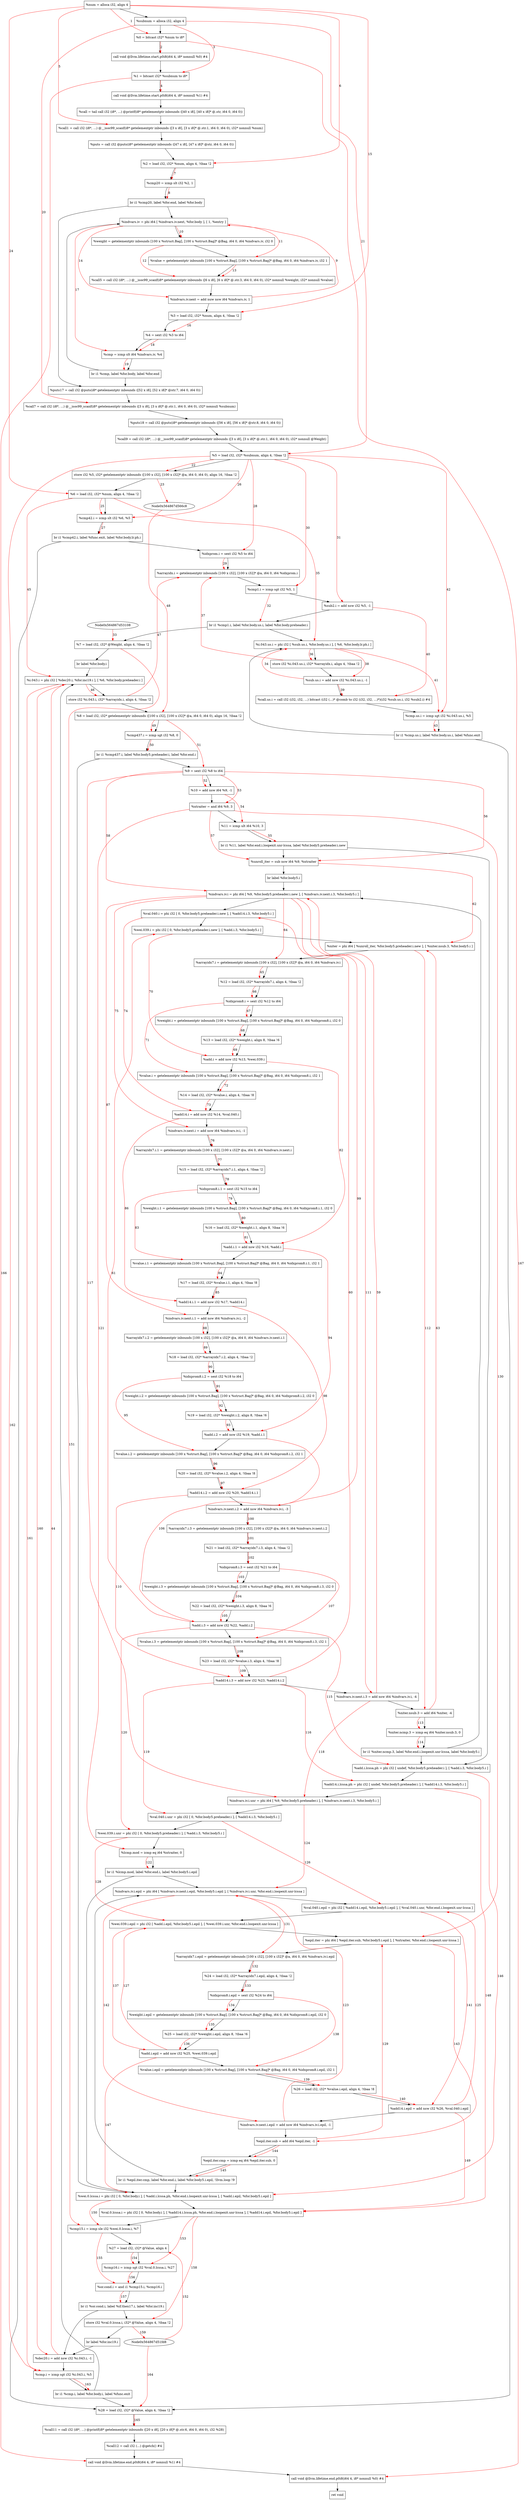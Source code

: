 digraph "CDFG for'main' function" {
	Node0x564867d56c78[shape=record, label="  %num = alloca i32, align 4"]
	Node0x564867d57f18[shape=record, label="  %subnum = alloca i32, align 4"]
	Node0x564867d5d4d8[shape=record, label="  %0 = bitcast i32* %num to i8*"]
	Node0x564867d5d6e8[shape=record, label="  call void @llvm.lifetime.start.p0i8(i64 4, i8* nonnull %0) #4"]
	Node0x564867d5d7a8[shape=record, label="  %1 = bitcast i32* %subnum to i8*"]
	Node0x564867d5d858[shape=record, label="  call void @llvm.lifetime.start.p0i8(i64 4, i8* nonnull %1) #4"]
	Node0x564867d5daa0[shape=record, label="  %call = tail call i32 (i8*, ...) @printf(i8* getelementptr inbounds ([40 x i8], [40 x i8]* @.str, i64 0, i64 0))"]
	Node0x564867d5dd48[shape=record, label="  %call1 = call i32 (i8*, ...) @__isoc99_scanf(i8* getelementptr inbounds ([3 x i8], [3 x i8]* @.str.1, i64 0, i64 0), i32* nonnull %num)"]
	Node0x564867d5dfe0[shape=record, label="  %puts = call i32 @puts(i8* getelementptr inbounds ([47 x i8], [47 x i8]* @str, i64 0, i64 0))"]
	Node0x564867d5e0b8[shape=record, label="  %2 = load i32, i32* %num, align 4, !tbaa !2"]
	Node0x564867d5e160[shape=record, label="  %cmp20 = icmp slt i32 %2, 1"]
	Node0x564867d5e398[shape=record, label="  br i1 %cmp20, label %for.end, label %for.body"]
	Node0x564867d5e478[shape=record, label="  %indvars.iv = phi i64 [ %indvars.iv.next, %for.body ], [ 1, %entry ]"]
	Node0x564867d5e5a0[shape=record, label="  %weight = getelementptr inbounds [100 x %struct.Bag], [100 x %struct.Bag]* @Bag, i64 0, i64 %indvars.iv, i32 0"]
	Node0x564867d5e670[shape=record, label="  %value = getelementptr inbounds [100 x %struct.Bag], [100 x %struct.Bag]* @Bag, i64 0, i64 %indvars.iv, i32 1"]
	Node0x564867d5e830[shape=record, label="  %call5 = call i32 (i8*, ...) @__isoc99_scanf(i8* getelementptr inbounds ([6 x i8], [6 x i8]* @.str.3, i64 0, i64 0), i32* nonnull %weight, i32* nonnull %value)"]
	Node0x564867d5eaa0[shape=record, label="  %indvars.iv.next = add nuw nsw i64 %indvars.iv, 1"]
	Node0x564867d5e308[shape=record, label="  %3 = load i32, i32* %num, align 4, !tbaa !2"]
	Node0x564867d5eaf8[shape=record, label="  %4 = sext i32 %3 to i64"]
	Node0x564867d5ebc0[shape=record, label="  %cmp = icmp slt i64 %indvars.iv, %4"]
	Node0x564867d5ec68[shape=record, label="  br i1 %cmp, label %for.body, label %for.end"]
	Node0x564867d5ed80[shape=record, label="  %puts17 = call i32 @puts(i8* getelementptr inbounds ([52 x i8], [52 x i8]* @str.7, i64 0, i64 0))"]
	Node0x564867d5ee88[shape=record, label="  %call7 = call i32 (i8*, ...) @__isoc99_scanf(i8* getelementptr inbounds ([3 x i8], [3 x i8]* @.str.1, i64 0, i64 0), i32* nonnull %subnum)"]
	Node0x564867d5f000[shape=record, label="  %puts18 = call i32 @puts(i8* getelementptr inbounds ([56 x i8], [56 x i8]* @str.8, i64 0, i64 0))"]
	Node0x564867d5f108[shape=record, label="  %call9 = call i32 (i8*, ...) @__isoc99_scanf(i8* getelementptr inbounds ([3 x i8], [3 x i8]* @.str.1, i64 0, i64 0), i32* nonnull @Weight)"]
	Node0x564867d5e228[shape=record, label="  %5 = load i32, i32* %subnum, align 4, !tbaa !2"]
	Node0x564867d5f200[shape=record, label="  store i32 %5, i32* getelementptr inbounds ([100 x i32], [100 x i32]* @a, i64 0, i64 0), align 16, !tbaa !2"]
	Node0x564867d5f268[shape=record, label="  %6 = load i32, i32* %num, align 4, !tbaa !2"]
	Node0x564867d5f2e0[shape=record, label="  %cmp42.i = icmp slt i32 %6, %5"]
	Node0x564867d5f518[shape=record, label="  br i1 %cmp42.i, label %func.exit, label %for.body.lr.ph.i"]
	Node0x564867d5f468[shape=record, label="  %idxprom.i = sext i32 %5 to i64"]
	Node0x564867d5f5d8[shape=record, label="  %arrayidx.i = getelementptr inbounds [100 x i32], [100 x i32]* @a, i64 0, i64 %idxprom.i"]
	Node0x564867d5f690[shape=record, label="  %cmp1.i = icmp sgt i32 %5, 1"]
	Node0x564867d5fa20[shape=record, label="  %sub2.i = add nsw i32 %5, -1"]
	Node0x564867d5fcd8[shape=record, label="  br i1 %cmp1.i, label %for.body.us.i, label %for.body.preheader.i"]
	Node0x564867d5fc28[shape=record, label="  %7 = load i32, i32* @Weight, align 4, !tbaa !2"]
	Node0x564867d5fde8[shape=record, label="  br label %for.body.i"]
	Node0x564867d5fec8[shape=record, label="  %i.043.us.i = phi i32 [ %sub.us.i, %for.body.us.i ], [ %6, %for.body.lr.ph.i ]"]
	Node0x564867d5ff90[shape=record, label="  store i32 %i.043.us.i, i32* %arrayidx.i, align 4, !tbaa !2"]
	Node0x564867d60010[shape=record, label="  %sub.us.i = add nsw i32 %i.043.us.i, -1"]
	Node0x564867d60098[shape=record, label="  %call.us.i = call i32 (i32, i32, ...) bitcast (i32 (...)* @comb to i32 (i32, i32, ...)*)(i32 %sub.us.i, i32 %sub2.i) #4"]
	Node0x564867d60190[shape=record, label="  %cmp.us.i = icmp sgt i32 %i.043.us.i, %5"]
	Node0x564867d60218[shape=record, label="  br i1 %cmp.us.i, label %for.body.us.i, label %func.exit"]
	Node0x564867d60378[shape=record, label="  %i.043.i = phi i32 [ %dec20.i, %for.inc19.i ], [ %6, %for.body.preheader.i ]"]
	Node0x564867d60460[shape=record, label="  store i32 %i.043.i, i32* %arrayidx.i, align 4, !tbaa !2"]
	Node0x564867d604e8[shape=record, label="  %8 = load i32, i32* getelementptr inbounds ([100 x i32], [100 x i32]* @a, i64 0, i64 0), align 16, !tbaa !2"]
	Node0x564867d605f0[shape=record, label="  %cmp437.i = icmp sgt i32 %8, 0"]
	Node0x564867d607b8[shape=record, label="  br i1 %cmp437.i, label %for.body5.preheader.i, label %for.end.i"]
	Node0x564867d60678[shape=record, label="  %9 = sext i32 %8 to i64"]
	Node0x564867d60890[shape=record, label="  %10 = add nsw i64 %9, -1"]
	Node0x564867d60900[shape=record, label="  %xtraiter = and i64 %9, 3"]
	Node0x564867d60970[shape=record, label="  %11 = icmp ult i64 %10, 3"]
	Node0x564867d60c68[shape=record, label="  br i1 %11, label %for.end.i.loopexit.unr-lcssa, label %for.body5.preheader.i.new"]
	Node0x564867d60ce0[shape=record, label="  %unroll_iter = sub nsw i64 %9, %xtraiter"]
	Node0x564867d60d88[shape=record, label="  br label %for.body5.i"]
	Node0x564867d60e38[shape=record, label="  %indvars.iv.i = phi i64 [ %9, %for.body5.preheader.i.new ], [ %indvars.iv.next.i.3, %for.body5.i ]"]
	Node0x564867d60f98[shape=record, label="  %val.040.i = phi i32 [ 0, %for.body5.preheader.i.new ], [ %add14.i.3, %for.body5.i ]"]
	Node0x564867d61148[shape=record, label="  %wei.039.i = phi i32 [ 0, %for.body5.preheader.i.new ], [ %add.i.3, %for.body5.i ]"]
	Node0x564867d612a8[shape=record, label="  %niter = phi i64 [ %unroll_iter, %for.body5.preheader.i.new ], [ %niter.nsub.3, %for.body5.i ]"]
	Node0x564867d613a8[shape=record, label="  %arrayidx7.i = getelementptr inbounds [100 x i32], [100 x i32]* @a, i64 0, i64 %indvars.iv.i"]
	Node0x564867d61448[shape=record, label="  %12 = load i32, i32* %arrayidx7.i, align 4, !tbaa !2"]
	Node0x564867d614a8[shape=record, label="  %idxprom8.i = sext i32 %12 to i64"]
	Node0x564867d61ba0[shape=record, label="  %weight.i = getelementptr inbounds [100 x %struct.Bag], [100 x %struct.Bag]* @Bag, i64 0, i64 %idxprom8.i, i32 0"]
	Node0x564867d61c38[shape=record, label="  %13 = load i32, i32* %weight.i, align 8, !tbaa !6"]
	Node0x564867d61cb0[shape=record, label="  %add.i = add nsw i32 %13, %wei.039.i"]
	Node0x564867d61d70[shape=record, label="  %value.i = getelementptr inbounds [100 x %struct.Bag], [100 x %struct.Bag]* @Bag, i64 0, i64 %idxprom8.i, i32 1"]
	Node0x564867d61df8[shape=record, label="  %14 = load i32, i32* %value.i, align 4, !tbaa !8"]
	Node0x564867d61e70[shape=record, label="  %add14.i = add nsw i32 %14, %val.040.i"]
	Node0x564867d61f30[shape=record, label="  %indvars.iv.next.i = add nsw i64 %indvars.iv.i, -1"]
	Node0x564867d62048[shape=record, label="  %arrayidx7.i.1 = getelementptr inbounds [100 x i32], [100 x i32]* @a, i64 0, i64 %indvars.iv.next.i"]
	Node0x564867d620b8[shape=record, label="  %15 = load i32, i32* %arrayidx7.i.1, align 4, !tbaa !2"]
	Node0x564867d62118[shape=record, label="  %idxprom8.i.1 = sext i32 %15 to i64"]
	Node0x564867d621c0[shape=record, label="  %weight.i.1 = getelementptr inbounds [100 x %struct.Bag], [100 x %struct.Bag]* @Bag, i64 0, i64 %idxprom8.i.1, i32 0"]
	Node0x564867d62258[shape=record, label="  %16 = load i32, i32* %weight.i.1, align 8, !tbaa !6"]
	Node0x564867d622d0[shape=record, label="  %add.i.1 = add nsw i32 %16, %add.i"]
	Node0x564867d62390[shape=record, label="  %value.i.1 = getelementptr inbounds [100 x %struct.Bag], [100 x %struct.Bag]* @Bag, i64 0, i64 %idxprom8.i.1, i32 1"]
	Node0x564867d62428[shape=record, label="  %17 = load i32, i32* %value.i.1, align 4, !tbaa !8"]
	Node0x564867d624a0[shape=record, label="  %add14.i.1 = add nsw i32 %17, %add14.i"]
	Node0x564867d62540[shape=record, label="  %indvars.iv.next.i.1 = add nsw i64 %indvars.iv.i, -2"]
	Node0x564867d62658[shape=record, label="  %arrayidx7.i.2 = getelementptr inbounds [100 x i32], [100 x i32]* @a, i64 0, i64 %indvars.iv.next.i.1"]
	Node0x564867d626c8[shape=record, label="  %18 = load i32, i32* %arrayidx7.i.2, align 4, !tbaa !2"]
	Node0x564867d62728[shape=record, label="  %idxprom8.i.2 = sext i32 %18 to i64"]
	Node0x564867d627d0[shape=record, label="  %weight.i.2 = getelementptr inbounds [100 x %struct.Bag], [100 x %struct.Bag]* @Bag, i64 0, i64 %idxprom8.i.2, i32 0"]
	Node0x564867d62868[shape=record, label="  %19 = load i32, i32* %weight.i.2, align 8, !tbaa !6"]
	Node0x564867d628e0[shape=record, label="  %add.i.2 = add nsw i32 %19, %add.i.1"]
	Node0x564867d629a0[shape=record, label="  %value.i.2 = getelementptr inbounds [100 x %struct.Bag], [100 x %struct.Bag]* @Bag, i64 0, i64 %idxprom8.i.2, i32 1"]
	Node0x564867d62a38[shape=record, label="  %20 = load i32, i32* %value.i.2, align 4, !tbaa !8"]
	Node0x564867d62ab0[shape=record, label="  %add14.i.2 = add nsw i32 %20, %add14.i.1"]
	Node0x564867d62b50[shape=record, label="  %indvars.iv.next.i.2 = add nsw i64 %indvars.iv.i, -3"]
	Node0x564867d62c68[shape=record, label="  %arrayidx7.i.3 = getelementptr inbounds [100 x i32], [100 x i32]* @a, i64 0, i64 %indvars.iv.next.i.2"]
	Node0x564867d62cd8[shape=record, label="  %21 = load i32, i32* %arrayidx7.i.3, align 4, !tbaa !2"]
	Node0x564867d62d38[shape=record, label="  %idxprom8.i.3 = sext i32 %21 to i64"]
	Node0x564867d62de0[shape=record, label="  %weight.i.3 = getelementptr inbounds [100 x %struct.Bag], [100 x %struct.Bag]* @Bag, i64 0, i64 %idxprom8.i.3, i32 0"]
	Node0x564867d62e78[shape=record, label="  %22 = load i32, i32* %weight.i.3, align 8, !tbaa !6"]
	Node0x564867d62ef0[shape=record, label="  %add.i.3 = add nsw i32 %22, %add.i.2"]
	Node0x564867d62f90[shape=record, label="  %value.i.3 = getelementptr inbounds [100 x %struct.Bag], [100 x %struct.Bag]* @Bag, i64 0, i64 %idxprom8.i.3, i32 1"]
	Node0x564867d610f8[shape=record, label="  %23 = load i32, i32* %value.i.3, align 4, !tbaa !8"]
	Node0x564867d63010[shape=record, label="  %add14.i.3 = add nsw i32 %23, %add14.i.2"]
	Node0x564867d63080[shape=record, label="  %indvars.iv.next.i.3 = add nsw i64 %indvars.iv.i, -4"]
	Node0x564867d630f0[shape=record, label="  %niter.nsub.3 = add i64 %niter, -4"]
	Node0x564867d63160[shape=record, label="  %niter.ncmp.3 = icmp eq i64 %niter.nsub.3, 0"]
	Node0x564867d60578[shape=record, label="  br i1 %niter.ncmp.3, label %for.end.i.loopexit.unr-lcssa, label %for.body5.i"]
	Node0x564867d631a8[shape=record, label="  %add.i.lcssa.ph = phi i32 [ undef, %for.body5.preheader.i ], [ %add.i.3, %for.body5.i ]"]
	Node0x564867d63278[shape=record, label="  %add14.i.lcssa.ph = phi i32 [ undef, %for.body5.preheader.i ], [ %add14.i.3, %for.body5.i ]"]
	Node0x564867d63348[shape=record, label="  %indvars.iv.i.unr = phi i64 [ %9, %for.body5.preheader.i ], [ %indvars.iv.next.i.3, %for.body5.i ]"]
	Node0x564867d63418[shape=record, label="  %val.040.i.unr = phi i32 [ 0, %for.body5.preheader.i ], [ %add14.i.3, %for.body5.i ]"]
	Node0x564867d634e8[shape=record, label="  %wei.039.i.unr = phi i32 [ 0, %for.body5.preheader.i ], [ %add.i.3, %for.body5.i ]"]
	Node0x564867d635b0[shape=record, label="  %lcmp.mod = icmp eq i64 %xtraiter, 0"]
	Node0x564867d5c098[shape=record, label="  br i1 %lcmp.mod, label %for.end.i, label %for.body5.i.epil"]
	Node0x564867d5c178[shape=record, label="  %indvars.iv.i.epil = phi i64 [ %indvars.iv.next.i.epil, %for.body5.i.epil ], [ %indvars.iv.i.unr, %for.end.i.loopexit.unr-lcssa ]"]
	Node0x564867d5c2a8[shape=record, label="  %val.040.i.epil = phi i32 [ %add14.i.epil, %for.body5.i.epil ], [ %val.040.i.unr, %for.end.i.loopexit.unr-lcssa ]"]
	Node0x564867d5c3d8[shape=record, label="  %wei.039.i.epil = phi i32 [ %add.i.epil, %for.body5.i.epil ], [ %wei.039.i.unr, %for.end.i.loopexit.unr-lcssa ]"]
	Node0x564867d5c508[shape=record, label="  %epil.iter = phi i64 [ %epil.iter.sub, %for.body5.i.epil ], [ %xtraiter, %for.end.i.loopexit.unr-lcssa ]"]
	Node0x564867d5c618[shape=record, label="  %arrayidx7.i.epil = getelementptr inbounds [100 x i32], [100 x i32]* @a, i64 0, i64 %indvars.iv.i.epil"]
	Node0x564867d5c6b8[shape=record, label="  %24 = load i32, i32* %arrayidx7.i.epil, align 4, !tbaa !2"]
	Node0x564867d5c718[shape=record, label="  %idxprom8.i.epil = sext i32 %24 to i64"]
	Node0x564867d5c7c0[shape=record, label="  %weight.i.epil = getelementptr inbounds [100 x %struct.Bag], [100 x %struct.Bag]* @Bag, i64 0, i64 %idxprom8.i.epil, i32 0"]
	Node0x564867d5c828[shape=record, label="  %25 = load i32, i32* %weight.i.epil, align 8, !tbaa !6"]
	Node0x564867d5c8a0[shape=record, label="  %add.i.epil = add nsw i32 %25, %wei.039.i.epil"]
	Node0x564867d5c940[shape=record, label="  %value.i.epil = getelementptr inbounds [100 x %struct.Bag], [100 x %struct.Bag]* @Bag, i64 0, i64 %idxprom8.i.epil, i32 1"]
	Node0x564867d60ba8[shape=record, label="  %26 = load i32, i32* %value.i.epil, align 4, !tbaa !8"]
	Node0x564867d5c9c0[shape=record, label="  %add14.i.epil = add nsw i32 %26, %val.040.i.epil"]
	Node0x564867d5ca60[shape=record, label="  %indvars.iv.next.i.epil = add nsw i64 %indvars.iv.i.epil, -1"]
	Node0x564867d5cad0[shape=record, label="  %epil.iter.sub = add i64 %epil.iter, -1"]
	Node0x564867d5cb40[shape=record, label="  %epil.iter.cmp = icmp eq i64 %epil.iter.sub, 0"]
	Node0x564867d5cbc8[shape=record, label="  br i1 %epil.iter.cmp, label %for.end.i, label %for.body5.i.epil, !llvm.loop !9"]
	Node0x564867d5cd28[shape=record, label="  %wei.0.lcssa.i = phi i32 [ 0, %for.body.i ], [ %add.i.lcssa.ph, %for.end.i.loopexit.unr-lcssa ], [ %add.i.epil, %for.body5.i.epil ]"]
	Node0x564867d5cde8[shape=record, label="  %val.0.lcssa.i = phi i32 [ 0, %for.body.i ], [ %add14.i.lcssa.ph, %for.end.i.loopexit.unr-lcssa ], [ %add14.i.epil, %for.body5.i.epil ]"]
	Node0x564867d5ced0[shape=record, label="  %cmp15.i = icmp sle i32 %wei.0.lcssa.i, %7"]
	Node0x564867d60728[shape=record, label="  %27 = load i32, i32* @Value, align 4"]
	Node0x564867d5cf60[shape=record, label="  %cmp16.i = icmp sgt i32 %val.0.lcssa.i, %27"]
	Node0x564867d61570[shape=record, label="  %or.cond.i = and i1 %cmp15.i, %cmp16.i"]
	Node0x564867d61648[shape=record, label="  br i1 %or.cond.i, label %if.then17.i, label %for.inc19.i"]
	Node0x564867d616c0[shape=record, label="  store i32 %val.0.lcssa.i, i32* @Value, align 4, !tbaa !2"]
	Node0x564867d60f48[shape=record, label="  br label %for.inc19.i"]
	Node0x564867d61740[shape=record, label="  %dec20.i = add nsw i32 %i.043.i, -1"]
	Node0x564867d617b0[shape=record, label="  %cmp.i = icmp sgt i32 %i.043.i, %5"]
	Node0x564867d61858[shape=record, label="  br i1 %cmp.i, label %for.body.i, label %func.exit"]
	Node0x564867d5f388[shape=record, label="  %28 = load i32, i32* @Value, align 4, !tbaa !2"]
	Node0x564867d61988[shape=record, label="  %call11 = call i32 (i8*, ...) @printf(i8* getelementptr inbounds ([20 x i8], [20 x i8]* @.str.6, i64 0, i64 0), i32 %28)"]
	Node0x564867d54508[shape=record, label="  %call12 = call i32 (...) @getch() #4"]
	Node0x564867d546a8[shape=record, label="  call void @llvm.lifetime.end.p0i8(i64 4, i8* nonnull %1) #4"]
	Node0x564867d547b8[shape=record, label="  call void @llvm.lifetime.end.p0i8(i64 4, i8* nonnull %0) #4"]
	Node0x564867d61b00[shape=record, label="  ret void"]
	Node0x564867d56c78 -> Node0x564867d57f18
	Node0x564867d57f18 -> Node0x564867d5d4d8
	Node0x564867d5d4d8 -> Node0x564867d5d6e8
	Node0x564867d5d6e8 -> Node0x564867d5d7a8
	Node0x564867d5d7a8 -> Node0x564867d5d858
	Node0x564867d5d858 -> Node0x564867d5daa0
	Node0x564867d5daa0 -> Node0x564867d5dd48
	Node0x564867d5dd48 -> Node0x564867d5dfe0
	Node0x564867d5dfe0 -> Node0x564867d5e0b8
	Node0x564867d5e0b8 -> Node0x564867d5e160
	Node0x564867d5e160 -> Node0x564867d5e398
	Node0x564867d5e398 -> Node0x564867d5ed80
	Node0x564867d5e398 -> Node0x564867d5e478
	Node0x564867d5e478 -> Node0x564867d5e5a0
	Node0x564867d5e5a0 -> Node0x564867d5e670
	Node0x564867d5e670 -> Node0x564867d5e830
	Node0x564867d5e830 -> Node0x564867d5eaa0
	Node0x564867d5eaa0 -> Node0x564867d5e308
	Node0x564867d5e308 -> Node0x564867d5eaf8
	Node0x564867d5eaf8 -> Node0x564867d5ebc0
	Node0x564867d5ebc0 -> Node0x564867d5ec68
	Node0x564867d5ec68 -> Node0x564867d5e478
	Node0x564867d5ec68 -> Node0x564867d5ed80
	Node0x564867d5ed80 -> Node0x564867d5ee88
	Node0x564867d5ee88 -> Node0x564867d5f000
	Node0x564867d5f000 -> Node0x564867d5f108
	Node0x564867d5f108 -> Node0x564867d5e228
	Node0x564867d5e228 -> Node0x564867d5f200
	Node0x564867d5f200 -> Node0x564867d5f268
	Node0x564867d5f268 -> Node0x564867d5f2e0
	Node0x564867d5f2e0 -> Node0x564867d5f518
	Node0x564867d5f518 -> Node0x564867d5f388
	Node0x564867d5f518 -> Node0x564867d5f468
	Node0x564867d5f468 -> Node0x564867d5f5d8
	Node0x564867d5f5d8 -> Node0x564867d5f690
	Node0x564867d5f690 -> Node0x564867d5fa20
	Node0x564867d5fa20 -> Node0x564867d5fcd8
	Node0x564867d5fcd8 -> Node0x564867d5fec8
	Node0x564867d5fcd8 -> Node0x564867d5fc28
	Node0x564867d5fc28 -> Node0x564867d5fde8
	Node0x564867d5fde8 -> Node0x564867d60378
	Node0x564867d5fec8 -> Node0x564867d5ff90
	Node0x564867d5ff90 -> Node0x564867d60010
	Node0x564867d60010 -> Node0x564867d60098
	Node0x564867d60098 -> Node0x564867d60190
	Node0x564867d60190 -> Node0x564867d60218
	Node0x564867d60218 -> Node0x564867d5fec8
	Node0x564867d60218 -> Node0x564867d5f388
	Node0x564867d60378 -> Node0x564867d60460
	Node0x564867d60460 -> Node0x564867d604e8
	Node0x564867d604e8 -> Node0x564867d605f0
	Node0x564867d605f0 -> Node0x564867d607b8
	Node0x564867d607b8 -> Node0x564867d60678
	Node0x564867d607b8 -> Node0x564867d5cd28
	Node0x564867d60678 -> Node0x564867d60890
	Node0x564867d60890 -> Node0x564867d60900
	Node0x564867d60900 -> Node0x564867d60970
	Node0x564867d60970 -> Node0x564867d60c68
	Node0x564867d60c68 -> Node0x564867d631a8
	Node0x564867d60c68 -> Node0x564867d60ce0
	Node0x564867d60ce0 -> Node0x564867d60d88
	Node0x564867d60d88 -> Node0x564867d60e38
	Node0x564867d60e38 -> Node0x564867d60f98
	Node0x564867d60f98 -> Node0x564867d61148
	Node0x564867d61148 -> Node0x564867d612a8
	Node0x564867d612a8 -> Node0x564867d613a8
	Node0x564867d613a8 -> Node0x564867d61448
	Node0x564867d61448 -> Node0x564867d614a8
	Node0x564867d614a8 -> Node0x564867d61ba0
	Node0x564867d61ba0 -> Node0x564867d61c38
	Node0x564867d61c38 -> Node0x564867d61cb0
	Node0x564867d61cb0 -> Node0x564867d61d70
	Node0x564867d61d70 -> Node0x564867d61df8
	Node0x564867d61df8 -> Node0x564867d61e70
	Node0x564867d61e70 -> Node0x564867d61f30
	Node0x564867d61f30 -> Node0x564867d62048
	Node0x564867d62048 -> Node0x564867d620b8
	Node0x564867d620b8 -> Node0x564867d62118
	Node0x564867d62118 -> Node0x564867d621c0
	Node0x564867d621c0 -> Node0x564867d62258
	Node0x564867d62258 -> Node0x564867d622d0
	Node0x564867d622d0 -> Node0x564867d62390
	Node0x564867d62390 -> Node0x564867d62428
	Node0x564867d62428 -> Node0x564867d624a0
	Node0x564867d624a0 -> Node0x564867d62540
	Node0x564867d62540 -> Node0x564867d62658
	Node0x564867d62658 -> Node0x564867d626c8
	Node0x564867d626c8 -> Node0x564867d62728
	Node0x564867d62728 -> Node0x564867d627d0
	Node0x564867d627d0 -> Node0x564867d62868
	Node0x564867d62868 -> Node0x564867d628e0
	Node0x564867d628e0 -> Node0x564867d629a0
	Node0x564867d629a0 -> Node0x564867d62a38
	Node0x564867d62a38 -> Node0x564867d62ab0
	Node0x564867d62ab0 -> Node0x564867d62b50
	Node0x564867d62b50 -> Node0x564867d62c68
	Node0x564867d62c68 -> Node0x564867d62cd8
	Node0x564867d62cd8 -> Node0x564867d62d38
	Node0x564867d62d38 -> Node0x564867d62de0
	Node0x564867d62de0 -> Node0x564867d62e78
	Node0x564867d62e78 -> Node0x564867d62ef0
	Node0x564867d62ef0 -> Node0x564867d62f90
	Node0x564867d62f90 -> Node0x564867d610f8
	Node0x564867d610f8 -> Node0x564867d63010
	Node0x564867d63010 -> Node0x564867d63080
	Node0x564867d63080 -> Node0x564867d630f0
	Node0x564867d630f0 -> Node0x564867d63160
	Node0x564867d63160 -> Node0x564867d60578
	Node0x564867d60578 -> Node0x564867d631a8
	Node0x564867d60578 -> Node0x564867d60e38
	Node0x564867d631a8 -> Node0x564867d63278
	Node0x564867d63278 -> Node0x564867d63348
	Node0x564867d63348 -> Node0x564867d63418
	Node0x564867d63418 -> Node0x564867d634e8
	Node0x564867d634e8 -> Node0x564867d635b0
	Node0x564867d635b0 -> Node0x564867d5c098
	Node0x564867d5c098 -> Node0x564867d5cd28
	Node0x564867d5c098 -> Node0x564867d5c178
	Node0x564867d5c178 -> Node0x564867d5c2a8
	Node0x564867d5c2a8 -> Node0x564867d5c3d8
	Node0x564867d5c3d8 -> Node0x564867d5c508
	Node0x564867d5c508 -> Node0x564867d5c618
	Node0x564867d5c618 -> Node0x564867d5c6b8
	Node0x564867d5c6b8 -> Node0x564867d5c718
	Node0x564867d5c718 -> Node0x564867d5c7c0
	Node0x564867d5c7c0 -> Node0x564867d5c828
	Node0x564867d5c828 -> Node0x564867d5c8a0
	Node0x564867d5c8a0 -> Node0x564867d5c940
	Node0x564867d5c940 -> Node0x564867d60ba8
	Node0x564867d60ba8 -> Node0x564867d5c9c0
	Node0x564867d5c9c0 -> Node0x564867d5ca60
	Node0x564867d5ca60 -> Node0x564867d5cad0
	Node0x564867d5cad0 -> Node0x564867d5cb40
	Node0x564867d5cb40 -> Node0x564867d5cbc8
	Node0x564867d5cbc8 -> Node0x564867d5cd28
	Node0x564867d5cbc8 -> Node0x564867d5c178
	Node0x564867d5cd28 -> Node0x564867d5cde8
	Node0x564867d5cde8 -> Node0x564867d5ced0
	Node0x564867d5ced0 -> Node0x564867d60728
	Node0x564867d60728 -> Node0x564867d5cf60
	Node0x564867d5cf60 -> Node0x564867d61570
	Node0x564867d61570 -> Node0x564867d61648
	Node0x564867d61648 -> Node0x564867d616c0
	Node0x564867d61648 -> Node0x564867d61740
	Node0x564867d616c0 -> Node0x564867d60f48
	Node0x564867d60f48 -> Node0x564867d61740
	Node0x564867d61740 -> Node0x564867d617b0
	Node0x564867d617b0 -> Node0x564867d61858
	Node0x564867d61858 -> Node0x564867d60378
	Node0x564867d61858 -> Node0x564867d5f388
	Node0x564867d5f388 -> Node0x564867d61988
	Node0x564867d61988 -> Node0x564867d54508
	Node0x564867d54508 -> Node0x564867d546a8
	Node0x564867d546a8 -> Node0x564867d547b8
	Node0x564867d547b8 -> Node0x564867d61b00
edge [color=red]
	Node0x564867d56c78 -> Node0x564867d5d4d8[label="1"]
	Node0x564867d5d4d8 -> Node0x564867d5d6e8[label="2"]
	Node0x564867d57f18 -> Node0x564867d5d7a8[label="3"]
	Node0x564867d5d7a8 -> Node0x564867d5d858[label="4"]
	Node0x564867d56c78 -> Node0x564867d5dd48[label="5"]
	Node0x564867d56c78 -> Node0x564867d5e0b8[label="6"]
	Node0x564867d5e0b8 -> Node0x564867d5e160[label="7"]
	Node0x564867d5e160 -> Node0x564867d5e398[label="8"]
	Node0x564867d5eaa0 -> Node0x564867d5e478[label="9"]
	Node0x564867d5e478 -> Node0x564867d5e5a0[label="10"]
	Node0x564867d5e478 -> Node0x564867d5e670[label="11"]
	Node0x564867d5e5a0 -> Node0x564867d5e830[label="12"]
	Node0x564867d5e670 -> Node0x564867d5e830[label="13"]
	Node0x564867d5e478 -> Node0x564867d5eaa0[label="14"]
	Node0x564867d56c78 -> Node0x564867d5e308[label="15"]
	Node0x564867d5e308 -> Node0x564867d5eaf8[label="16"]
	Node0x564867d5e478 -> Node0x564867d5ebc0[label="17"]
	Node0x564867d5eaf8 -> Node0x564867d5ebc0[label="18"]
	Node0x564867d5ebc0 -> Node0x564867d5ec68[label="19"]
	Node0x564867d57f18 -> Node0x564867d5ee88[label="20"]
	Node0x564867d57f18 -> Node0x564867d5e228[label="21"]
	Node0x564867d5e228 -> Node0x564867d5f200[label="22"]
	Node0x564867d5f200 -> Node0x564867d566c8[label="23"]
	Node0x564867d56c78 -> Node0x564867d5f268[label="24"]
	Node0x564867d5f268 -> Node0x564867d5f2e0[label="25"]
	Node0x564867d5e228 -> Node0x564867d5f2e0[label="26"]
	Node0x564867d5f2e0 -> Node0x564867d5f518[label="27"]
	Node0x564867d5e228 -> Node0x564867d5f468[label="28"]
	Node0x564867d5f468 -> Node0x564867d5f5d8[label="29"]
	Node0x564867d5e228 -> Node0x564867d5f690[label="30"]
	Node0x564867d5e228 -> Node0x564867d5fa20[label="31"]
	Node0x564867d5f690 -> Node0x564867d5fcd8[label="32"]
	Node0x564867d53108 -> Node0x564867d5fc28[label="33"]
	Node0x564867d60010 -> Node0x564867d5fec8[label="34"]
	Node0x564867d5f268 -> Node0x564867d5fec8[label="35"]
	Node0x564867d5fec8 -> Node0x564867d5ff90[label="36"]
	Node0x564867d5ff90 -> Node0x564867d5f5d8[label="37"]
	Node0x564867d5fec8 -> Node0x564867d60010[label="38"]
	Node0x564867d60010 -> Node0x564867d60098[label="39"]
	Node0x564867d5fa20 -> Node0x564867d60098[label="40"]
	Node0x564867d5fec8 -> Node0x564867d60190[label="41"]
	Node0x564867d5e228 -> Node0x564867d60190[label="42"]
	Node0x564867d60190 -> Node0x564867d60218[label="43"]
	Node0x564867d61740 -> Node0x564867d60378[label="44"]
	Node0x564867d5f268 -> Node0x564867d60378[label="45"]
	Node0x564867d60378 -> Node0x564867d60460[label="46"]
	Node0x564867d60460 -> Node0x564867d5f5d8[label="47"]
	Node0x564867d566c8 -> Node0x564867d604e8[label="48"]
	Node0x564867d604e8 -> Node0x564867d605f0[label="49"]
	Node0x564867d605f0 -> Node0x564867d607b8[label="50"]
	Node0x564867d604e8 -> Node0x564867d60678[label="51"]
	Node0x564867d60678 -> Node0x564867d60890[label="52"]
	Node0x564867d60678 -> Node0x564867d60900[label="53"]
	Node0x564867d60890 -> Node0x564867d60970[label="54"]
	Node0x564867d60970 -> Node0x564867d60c68[label="55"]
	Node0x564867d60678 -> Node0x564867d60ce0[label="56"]
	Node0x564867d60900 -> Node0x564867d60ce0[label="57"]
	Node0x564867d60678 -> Node0x564867d60e38[label="58"]
	Node0x564867d63080 -> Node0x564867d60e38[label="59"]
	Node0x564867d63010 -> Node0x564867d60f98[label="60"]
	Node0x564867d62ef0 -> Node0x564867d61148[label="61"]
	Node0x564867d60ce0 -> Node0x564867d612a8[label="62"]
	Node0x564867d630f0 -> Node0x564867d612a8[label="63"]
	Node0x564867d60e38 -> Node0x564867d613a8[label="64"]
	Node0x564867d613a8 -> Node0x564867d61448[label="65"]
	Node0x564867d61448 -> Node0x564867d614a8[label="66"]
	Node0x564867d614a8 -> Node0x564867d61ba0[label="67"]
	Node0x564867d61ba0 -> Node0x564867d61c38[label="68"]
	Node0x564867d61c38 -> Node0x564867d61cb0[label="69"]
	Node0x564867d61148 -> Node0x564867d61cb0[label="70"]
	Node0x564867d614a8 -> Node0x564867d61d70[label="71"]
	Node0x564867d61d70 -> Node0x564867d61df8[label="72"]
	Node0x564867d61df8 -> Node0x564867d61e70[label="73"]
	Node0x564867d60f98 -> Node0x564867d61e70[label="74"]
	Node0x564867d60e38 -> Node0x564867d61f30[label="75"]
	Node0x564867d61f30 -> Node0x564867d62048[label="76"]
	Node0x564867d62048 -> Node0x564867d620b8[label="77"]
	Node0x564867d620b8 -> Node0x564867d62118[label="78"]
	Node0x564867d62118 -> Node0x564867d621c0[label="79"]
	Node0x564867d621c0 -> Node0x564867d62258[label="80"]
	Node0x564867d62258 -> Node0x564867d622d0[label="81"]
	Node0x564867d61cb0 -> Node0x564867d622d0[label="82"]
	Node0x564867d62118 -> Node0x564867d62390[label="83"]
	Node0x564867d62390 -> Node0x564867d62428[label="84"]
	Node0x564867d62428 -> Node0x564867d624a0[label="85"]
	Node0x564867d61e70 -> Node0x564867d624a0[label="86"]
	Node0x564867d60e38 -> Node0x564867d62540[label="87"]
	Node0x564867d62540 -> Node0x564867d62658[label="88"]
	Node0x564867d62658 -> Node0x564867d626c8[label="89"]
	Node0x564867d626c8 -> Node0x564867d62728[label="90"]
	Node0x564867d62728 -> Node0x564867d627d0[label="91"]
	Node0x564867d627d0 -> Node0x564867d62868[label="92"]
	Node0x564867d62868 -> Node0x564867d628e0[label="93"]
	Node0x564867d622d0 -> Node0x564867d628e0[label="94"]
	Node0x564867d62728 -> Node0x564867d629a0[label="95"]
	Node0x564867d629a0 -> Node0x564867d62a38[label="96"]
	Node0x564867d62a38 -> Node0x564867d62ab0[label="97"]
	Node0x564867d624a0 -> Node0x564867d62ab0[label="98"]
	Node0x564867d60e38 -> Node0x564867d62b50[label="99"]
	Node0x564867d62b50 -> Node0x564867d62c68[label="100"]
	Node0x564867d62c68 -> Node0x564867d62cd8[label="101"]
	Node0x564867d62cd8 -> Node0x564867d62d38[label="102"]
	Node0x564867d62d38 -> Node0x564867d62de0[label="103"]
	Node0x564867d62de0 -> Node0x564867d62e78[label="104"]
	Node0x564867d62e78 -> Node0x564867d62ef0[label="105"]
	Node0x564867d628e0 -> Node0x564867d62ef0[label="106"]
	Node0x564867d62d38 -> Node0x564867d62f90[label="107"]
	Node0x564867d62f90 -> Node0x564867d610f8[label="108"]
	Node0x564867d610f8 -> Node0x564867d63010[label="109"]
	Node0x564867d62ab0 -> Node0x564867d63010[label="110"]
	Node0x564867d60e38 -> Node0x564867d63080[label="111"]
	Node0x564867d612a8 -> Node0x564867d630f0[label="112"]
	Node0x564867d630f0 -> Node0x564867d63160[label="113"]
	Node0x564867d63160 -> Node0x564867d60578[label="114"]
	Node0x564867d62ef0 -> Node0x564867d631a8[label="115"]
	Node0x564867d63010 -> Node0x564867d63278[label="116"]
	Node0x564867d60678 -> Node0x564867d63348[label="117"]
	Node0x564867d63080 -> Node0x564867d63348[label="118"]
	Node0x564867d63010 -> Node0x564867d63418[label="119"]
	Node0x564867d62ef0 -> Node0x564867d634e8[label="120"]
	Node0x564867d60900 -> Node0x564867d635b0[label="121"]
	Node0x564867d635b0 -> Node0x564867d5c098[label="122"]
	Node0x564867d5ca60 -> Node0x564867d5c178[label="123"]
	Node0x564867d63348 -> Node0x564867d5c178[label="124"]
	Node0x564867d5c9c0 -> Node0x564867d5c2a8[label="125"]
	Node0x564867d63418 -> Node0x564867d5c2a8[label="126"]
	Node0x564867d5c8a0 -> Node0x564867d5c3d8[label="127"]
	Node0x564867d634e8 -> Node0x564867d5c3d8[label="128"]
	Node0x564867d5cad0 -> Node0x564867d5c508[label="129"]
	Node0x564867d60900 -> Node0x564867d5c508[label="130"]
	Node0x564867d5c178 -> Node0x564867d5c618[label="131"]
	Node0x564867d5c618 -> Node0x564867d5c6b8[label="132"]
	Node0x564867d5c6b8 -> Node0x564867d5c718[label="133"]
	Node0x564867d5c718 -> Node0x564867d5c7c0[label="134"]
	Node0x564867d5c7c0 -> Node0x564867d5c828[label="135"]
	Node0x564867d5c828 -> Node0x564867d5c8a0[label="136"]
	Node0x564867d5c3d8 -> Node0x564867d5c8a0[label="137"]
	Node0x564867d5c718 -> Node0x564867d5c940[label="138"]
	Node0x564867d5c940 -> Node0x564867d60ba8[label="139"]
	Node0x564867d60ba8 -> Node0x564867d5c9c0[label="140"]
	Node0x564867d5c2a8 -> Node0x564867d5c9c0[label="141"]
	Node0x564867d5c178 -> Node0x564867d5ca60[label="142"]
	Node0x564867d5c508 -> Node0x564867d5cad0[label="143"]
	Node0x564867d5cad0 -> Node0x564867d5cb40[label="144"]
	Node0x564867d5cb40 -> Node0x564867d5cbc8[label="145"]
	Node0x564867d631a8 -> Node0x564867d5cd28[label="146"]
	Node0x564867d5c8a0 -> Node0x564867d5cd28[label="147"]
	Node0x564867d63278 -> Node0x564867d5cde8[label="148"]
	Node0x564867d5c9c0 -> Node0x564867d5cde8[label="149"]
	Node0x564867d5cd28 -> Node0x564867d5ced0[label="150"]
	Node0x564867d5fc28 -> Node0x564867d5ced0[label="151"]
	Node0x564867d51fd8 -> Node0x564867d60728[label="152"]
	Node0x564867d5cde8 -> Node0x564867d5cf60[label="153"]
	Node0x564867d60728 -> Node0x564867d5cf60[label="154"]
	Node0x564867d5ced0 -> Node0x564867d61570[label="155"]
	Node0x564867d5cf60 -> Node0x564867d61570[label="156"]
	Node0x564867d61570 -> Node0x564867d61648[label="157"]
	Node0x564867d5cde8 -> Node0x564867d616c0[label="158"]
	Node0x564867d616c0 -> Node0x564867d51fd8[label="159"]
	Node0x564867d60378 -> Node0x564867d61740[label="160"]
	Node0x564867d60378 -> Node0x564867d617b0[label="161"]
	Node0x564867d5e228 -> Node0x564867d617b0[label="162"]
	Node0x564867d617b0 -> Node0x564867d61858[label="163"]
	Node0x564867d51fd8 -> Node0x564867d5f388[label="164"]
	Node0x564867d5f388 -> Node0x564867d61988[label="165"]
	Node0x564867d5d7a8 -> Node0x564867d546a8[label="166"]
	Node0x564867d5d4d8 -> Node0x564867d547b8[label="167"]
}
